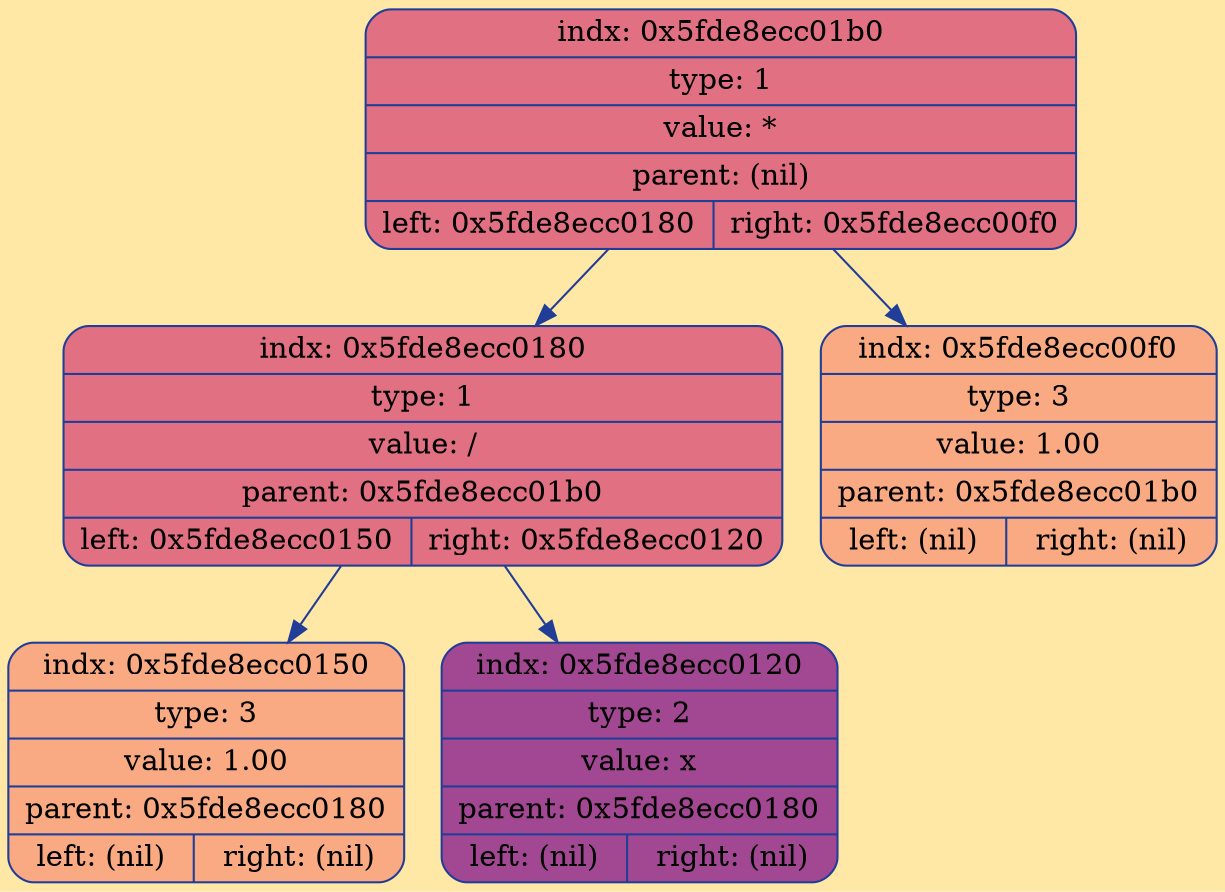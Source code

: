 digraph Tree {
	rankdir = TB;
	node [shape = record];
	edge [color = "#203D98"];
	bgcolor = "#FFE7A5";
	node0x5fde8ecc01b0 [color = "#203D98", shape = Mrecord, style = filled, fillcolor = "#E07082", label = "{indx: 0x5fde8ecc01b0 | type: 1 | value: * | parent: (nil) | { left: 0x5fde8ecc0180 | right: 0x5fde8ecc00f0}}"];
		node0x5fde8ecc01b0 -> node0x5fde8ecc0180
	node0x5fde8ecc0180 [color = "#203D98", shape = Mrecord, style = filled, fillcolor = "#E07082", label = "{indx: 0x5fde8ecc0180 | type: 1 | value: / | parent: 0x5fde8ecc01b0 | { left: 0x5fde8ecc0150 | right: 0x5fde8ecc0120}}"];
		node0x5fde8ecc0180 -> node0x5fde8ecc0150
	node0x5fde8ecc0150 [color = "#203D98", shape = Mrecord, style = filled, fillcolor = "#FAAA82", label = "{indx: 0x5fde8ecc0150 | type: 3 | value: 1.00 | parent: 0x5fde8ecc0180 | { left: (nil) | right: (nil)}}"];
		node0x5fde8ecc0180 -> node0x5fde8ecc0120
	node0x5fde8ecc0120 [color = "#203D98", shape = Mrecord, style = filled, fillcolor = "#A24892", label = "{indx: 0x5fde8ecc0120 | type: 2 | value: x | parent: 0x5fde8ecc0180 | { left: (nil) | right: (nil)}}"];
		node0x5fde8ecc01b0 -> node0x5fde8ecc00f0
	node0x5fde8ecc00f0 [color = "#203D98", shape = Mrecord, style = filled, fillcolor = "#FAAA82", label = "{indx: 0x5fde8ecc00f0 | type: 3 | value: 1.00 | parent: 0x5fde8ecc01b0 | { left: (nil) | right: (nil)}}"];
}
